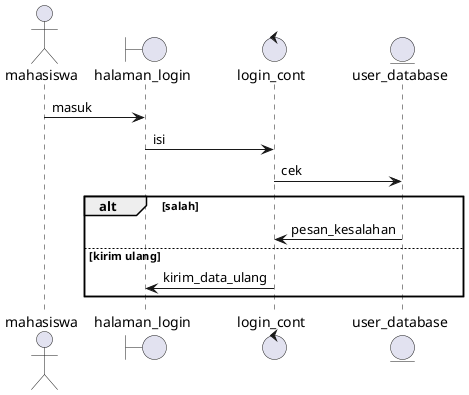 @startuml
actor mahasiswa
boundary halaman_login
control login_cont
entity user_database
mahasiswa -> halaman_login : masuk
halaman_login -> login_cont : isi
login_cont -> user_database : cek
alt salah
user_database -> login_cont : pesan_kesalahan
else kirim ulang
login_cont -> halaman_login : kirim_data_ulang
end
@enduml
